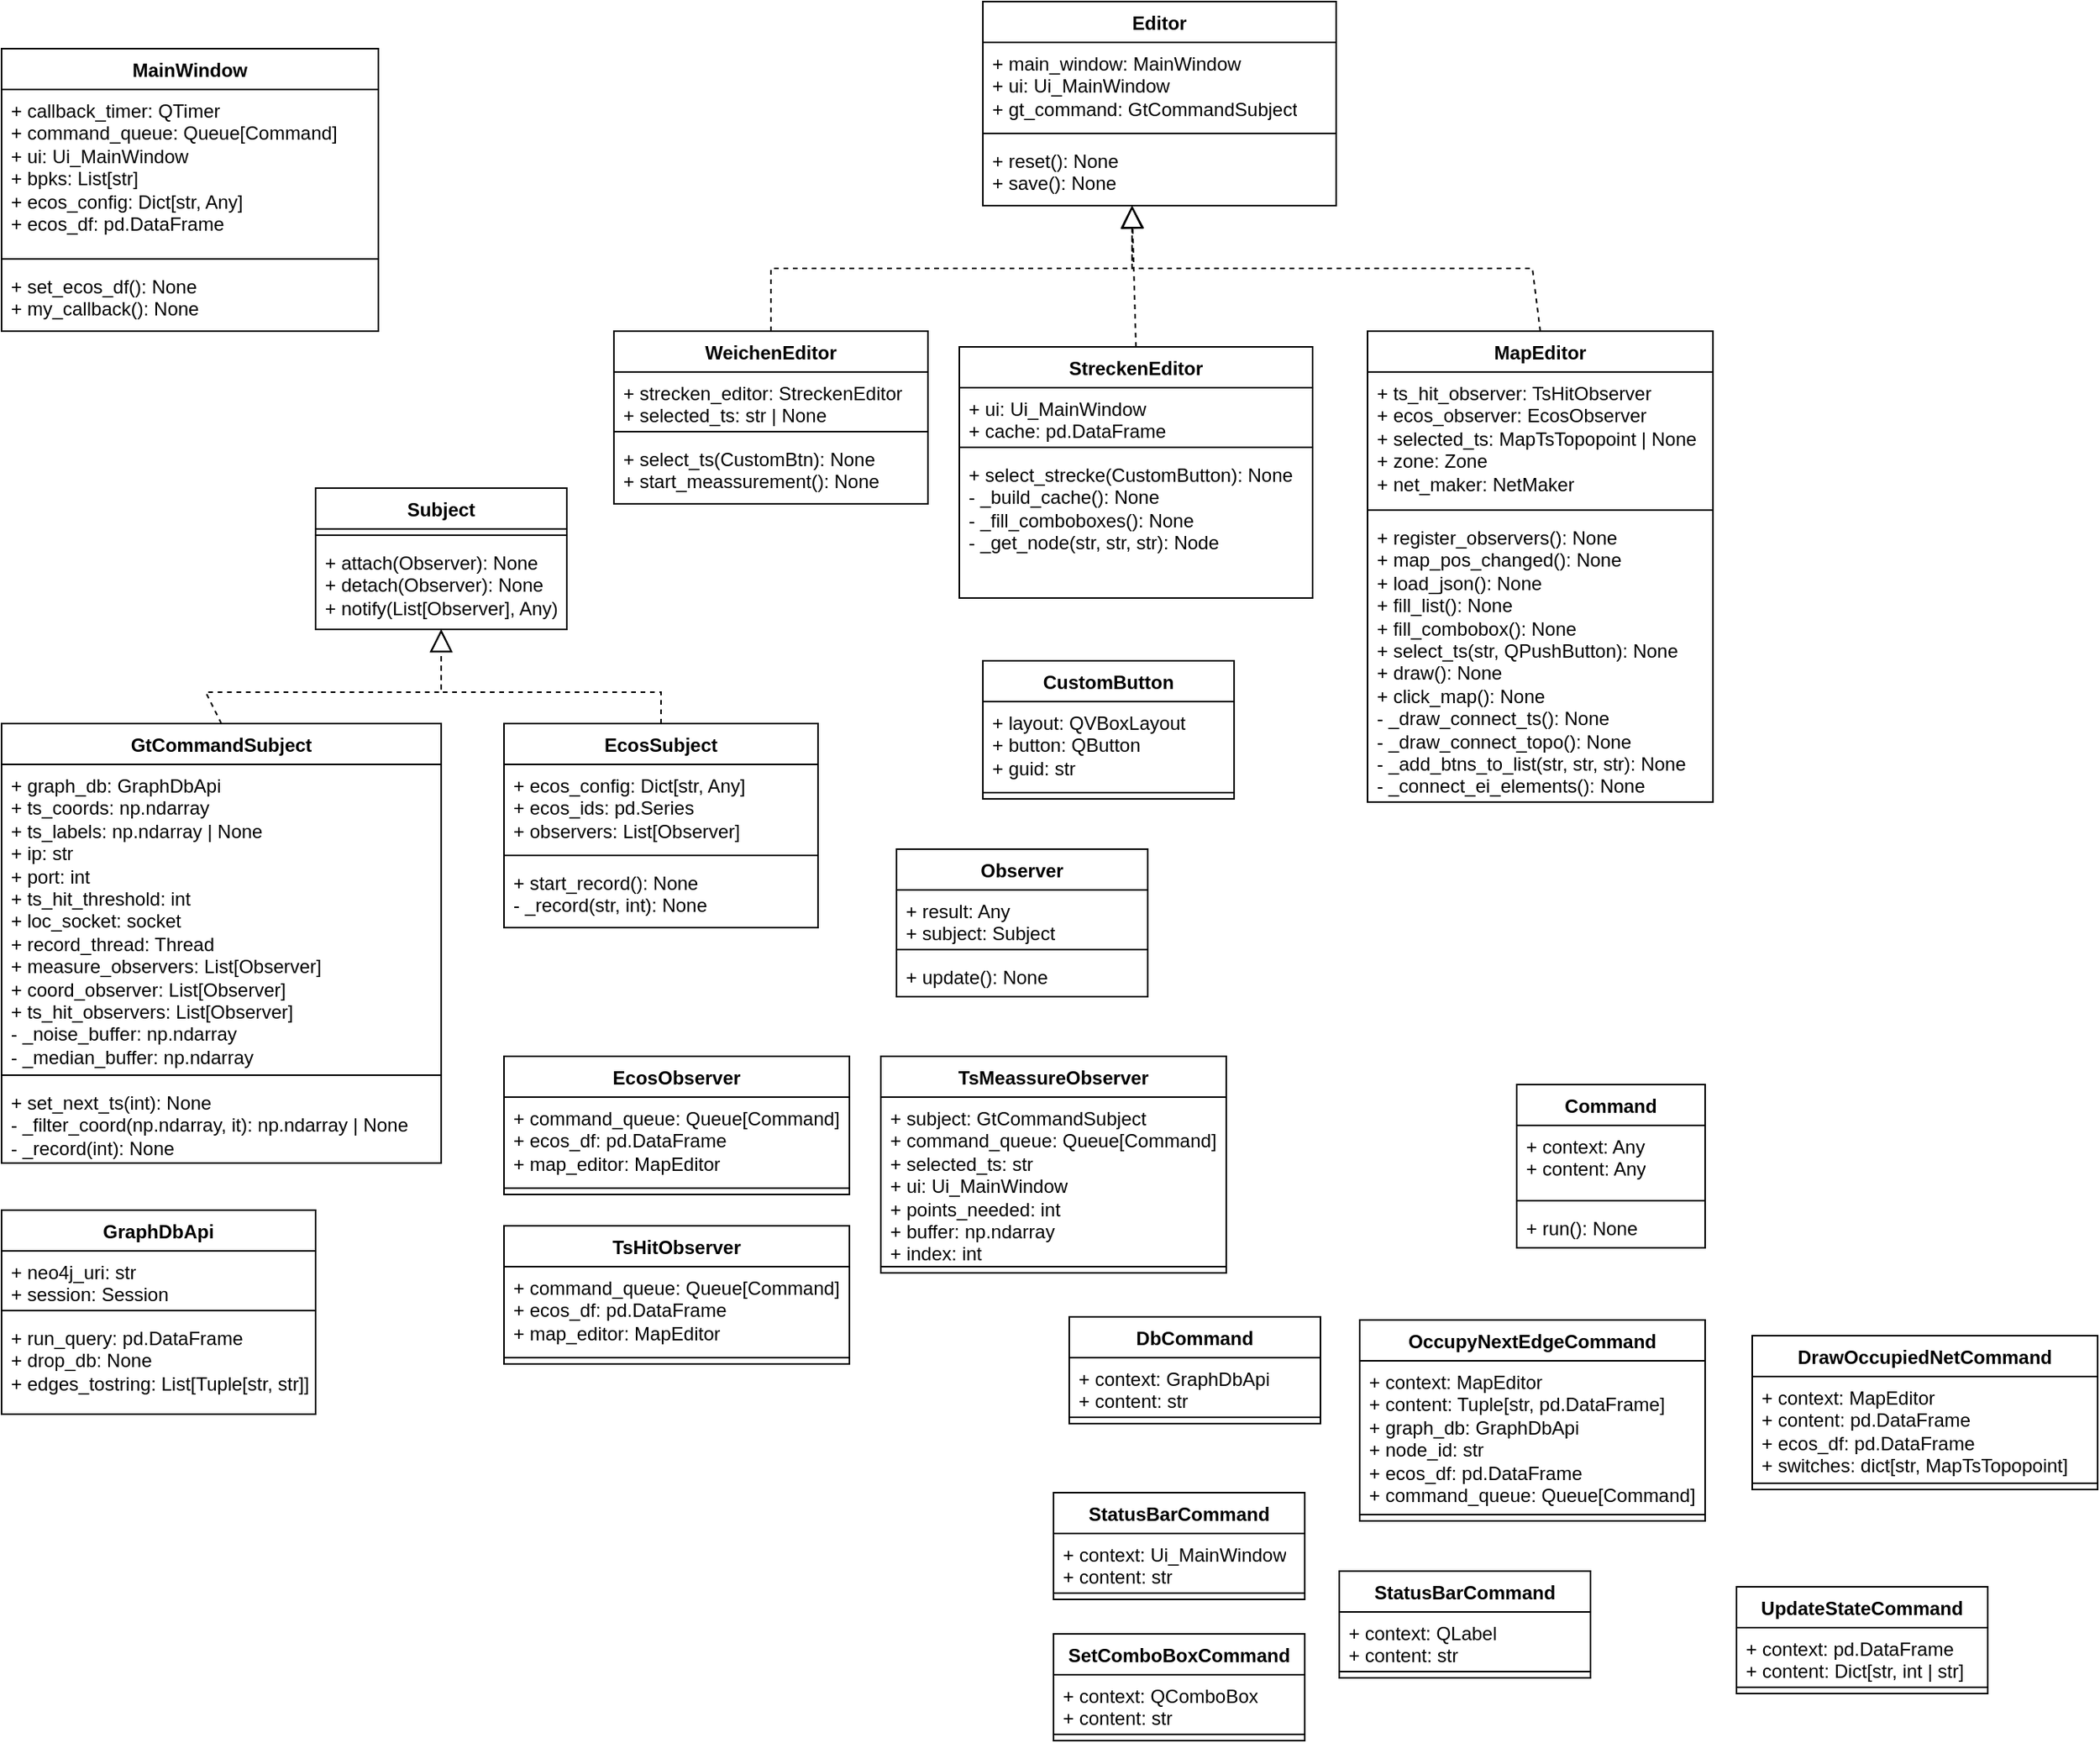 <mxfile version="22.1.21" type="github">
  <diagram id="C5RBs43oDa-KdzZeNtuy" name="Page-1">
    <mxGraphModel dx="1418" dy="743" grid="1" gridSize="10" guides="1" tooltips="1" connect="1" arrows="1" fold="1" page="1" pageScale="1" pageWidth="827" pageHeight="1169" math="0" shadow="0">
      <root>
        <mxCell id="WIyWlLk6GJQsqaUBKTNV-0" />
        <mxCell id="WIyWlLk6GJQsqaUBKTNV-1" parent="WIyWlLk6GJQsqaUBKTNV-0" />
        <mxCell id="AQtNqByRrbC6djsVxBHW-5" value="GraphDbApi" style="swimlane;fontStyle=1;align=center;verticalAlign=top;childLayout=stackLayout;horizontal=1;startSize=26;horizontalStack=0;resizeParent=1;resizeParentMax=0;resizeLast=0;collapsible=1;marginBottom=0;whiteSpace=wrap;html=1;" parent="WIyWlLk6GJQsqaUBKTNV-1" vertex="1">
          <mxGeometry x="30" y="780" width="200" height="130" as="geometry" />
        </mxCell>
        <mxCell id="AQtNqByRrbC6djsVxBHW-6" value="+ neo4j_uri: str&lt;br&gt;+ session: Session" style="text;strokeColor=none;fillColor=none;align=left;verticalAlign=top;spacingLeft=4;spacingRight=4;overflow=hidden;rotatable=0;points=[[0,0.5],[1,0.5]];portConstraint=eastwest;whiteSpace=wrap;html=1;" parent="AQtNqByRrbC6djsVxBHW-5" vertex="1">
          <mxGeometry y="26" width="200" height="34" as="geometry" />
        </mxCell>
        <mxCell id="AQtNqByRrbC6djsVxBHW-7" value="" style="line;strokeWidth=1;fillColor=none;align=left;verticalAlign=middle;spacingTop=-1;spacingLeft=3;spacingRight=3;rotatable=0;labelPosition=right;points=[];portConstraint=eastwest;strokeColor=inherit;" parent="AQtNqByRrbC6djsVxBHW-5" vertex="1">
          <mxGeometry y="60" width="200" height="8" as="geometry" />
        </mxCell>
        <mxCell id="AQtNqByRrbC6djsVxBHW-8" value="+ run_query: pd.DataFrame&lt;br&gt;+ drop_db: None&lt;br&gt;+ edges_tostring: List[Tuple[str, str]]" style="text;strokeColor=none;fillColor=none;align=left;verticalAlign=top;spacingLeft=4;spacingRight=4;overflow=hidden;rotatable=0;points=[[0,0.5],[1,0.5]];portConstraint=eastwest;whiteSpace=wrap;html=1;" parent="AQtNqByRrbC6djsVxBHW-5" vertex="1">
          <mxGeometry y="68" width="200" height="62" as="geometry" />
        </mxCell>
        <mxCell id="AQtNqByRrbC6djsVxBHW-9" value="MainWindow" style="swimlane;fontStyle=1;align=center;verticalAlign=top;childLayout=stackLayout;horizontal=1;startSize=26;horizontalStack=0;resizeParent=1;resizeParentMax=0;resizeLast=0;collapsible=1;marginBottom=0;whiteSpace=wrap;html=1;" parent="WIyWlLk6GJQsqaUBKTNV-1" vertex="1">
          <mxGeometry x="30" y="40" width="240" height="180" as="geometry" />
        </mxCell>
        <mxCell id="AQtNqByRrbC6djsVxBHW-10" value="+ callback_timer: QTimer&lt;br&gt;+ command_queue: Queue[Command]&lt;br&gt;+ ui: Ui_MainWindow&lt;br&gt;+ bpks: List[str]&lt;br&gt;+ ecos_config: Dict[str, Any]&lt;br&gt;+ ecos_df: pd.DataFrame" style="text;strokeColor=none;fillColor=none;align=left;verticalAlign=top;spacingLeft=4;spacingRight=4;overflow=hidden;rotatable=0;points=[[0,0.5],[1,0.5]];portConstraint=eastwest;whiteSpace=wrap;html=1;" parent="AQtNqByRrbC6djsVxBHW-9" vertex="1">
          <mxGeometry y="26" width="240" height="104" as="geometry" />
        </mxCell>
        <mxCell id="AQtNqByRrbC6djsVxBHW-11" value="" style="line;strokeWidth=1;fillColor=none;align=left;verticalAlign=middle;spacingTop=-1;spacingLeft=3;spacingRight=3;rotatable=0;labelPosition=right;points=[];portConstraint=eastwest;strokeColor=inherit;" parent="AQtNqByRrbC6djsVxBHW-9" vertex="1">
          <mxGeometry y="130" width="240" height="8" as="geometry" />
        </mxCell>
        <mxCell id="AQtNqByRrbC6djsVxBHW-12" value="+ set_ecos_df(): None&lt;br&gt;+ my_callback(): None" style="text;strokeColor=none;fillColor=none;align=left;verticalAlign=top;spacingLeft=4;spacingRight=4;overflow=hidden;rotatable=0;points=[[0,0.5],[1,0.5]];portConstraint=eastwest;whiteSpace=wrap;html=1;" parent="AQtNqByRrbC6djsVxBHW-9" vertex="1">
          <mxGeometry y="138" width="240" height="42" as="geometry" />
        </mxCell>
        <mxCell id="AQtNqByRrbC6djsVxBHW-13" value="Command" style="swimlane;fontStyle=1;align=center;verticalAlign=top;childLayout=stackLayout;horizontal=1;startSize=26;horizontalStack=0;resizeParent=1;resizeParentMax=0;resizeLast=0;collapsible=1;marginBottom=0;whiteSpace=wrap;html=1;" parent="WIyWlLk6GJQsqaUBKTNV-1" vertex="1">
          <mxGeometry x="995" y="700" width="120" height="104" as="geometry" />
        </mxCell>
        <mxCell id="AQtNqByRrbC6djsVxBHW-14" value="+ context: Any&lt;br&gt;+ content: Any" style="text;strokeColor=none;fillColor=none;align=left;verticalAlign=top;spacingLeft=4;spacingRight=4;overflow=hidden;rotatable=0;points=[[0,0.5],[1,0.5]];portConstraint=eastwest;whiteSpace=wrap;html=1;" parent="AQtNqByRrbC6djsVxBHW-13" vertex="1">
          <mxGeometry y="26" width="120" height="44" as="geometry" />
        </mxCell>
        <mxCell id="AQtNqByRrbC6djsVxBHW-15" value="" style="line;strokeWidth=1;fillColor=none;align=left;verticalAlign=middle;spacingTop=-1;spacingLeft=3;spacingRight=3;rotatable=0;labelPosition=right;points=[];portConstraint=eastwest;strokeColor=inherit;" parent="AQtNqByRrbC6djsVxBHW-13" vertex="1">
          <mxGeometry y="70" width="120" height="8" as="geometry" />
        </mxCell>
        <mxCell id="AQtNqByRrbC6djsVxBHW-16" value="+ run(): None" style="text;strokeColor=none;fillColor=none;align=left;verticalAlign=top;spacingLeft=4;spacingRight=4;overflow=hidden;rotatable=0;points=[[0,0.5],[1,0.5]];portConstraint=eastwest;whiteSpace=wrap;html=1;" parent="AQtNqByRrbC6djsVxBHW-13" vertex="1">
          <mxGeometry y="78" width="120" height="26" as="geometry" />
        </mxCell>
        <mxCell id="AQtNqByRrbC6djsVxBHW-17" value="GtCommandSubject" style="swimlane;fontStyle=1;align=center;verticalAlign=top;childLayout=stackLayout;horizontal=1;startSize=26;horizontalStack=0;resizeParent=1;resizeParentMax=0;resizeLast=0;collapsible=1;marginBottom=0;whiteSpace=wrap;html=1;" parent="WIyWlLk6GJQsqaUBKTNV-1" vertex="1">
          <mxGeometry x="30" y="470" width="280" height="280" as="geometry" />
        </mxCell>
        <mxCell id="AQtNqByRrbC6djsVxBHW-18" value="+ graph_db: GraphDbApi&lt;br&gt;+ ts_coords: np.ndarray&lt;br&gt;+ ts_labels: np.ndarray | None&lt;br&gt;+ ip: str&lt;br&gt;+ port: int&lt;br&gt;+ ts_hit_threshold: int&lt;br&gt;+ loc_socket: socket&lt;br&gt;+ record_thread: Thread&lt;br&gt;+ measure_observers: List[Observer]&lt;br&gt;+ coord_observer: List[Observer]&lt;br&gt;+ ts_hit_observers: List[Observer]&lt;br&gt;- _noise_buffer: np.ndarray&lt;br&gt;- _median_buffer: np.ndarray" style="text;strokeColor=none;fillColor=none;align=left;verticalAlign=top;spacingLeft=4;spacingRight=4;overflow=hidden;rotatable=0;points=[[0,0.5],[1,0.5]];portConstraint=eastwest;whiteSpace=wrap;html=1;" parent="AQtNqByRrbC6djsVxBHW-17" vertex="1">
          <mxGeometry y="26" width="280" height="194" as="geometry" />
        </mxCell>
        <mxCell id="AQtNqByRrbC6djsVxBHW-19" value="" style="line;strokeWidth=1;fillColor=none;align=left;verticalAlign=middle;spacingTop=-1;spacingLeft=3;spacingRight=3;rotatable=0;labelPosition=right;points=[];portConstraint=eastwest;strokeColor=inherit;" parent="AQtNqByRrbC6djsVxBHW-17" vertex="1">
          <mxGeometry y="220" width="280" height="8" as="geometry" />
        </mxCell>
        <mxCell id="AQtNqByRrbC6djsVxBHW-20" value="+ set_next_ts(int): None&lt;br&gt;- _filter_coord(np.ndarray, it): np.ndarray | None&lt;br&gt;- _record(int): None" style="text;strokeColor=none;fillColor=none;align=left;verticalAlign=top;spacingLeft=4;spacingRight=4;overflow=hidden;rotatable=0;points=[[0,0.5],[1,0.5]];portConstraint=eastwest;whiteSpace=wrap;html=1;" parent="AQtNqByRrbC6djsVxBHW-17" vertex="1">
          <mxGeometry y="228" width="280" height="52" as="geometry" />
        </mxCell>
        <mxCell id="AQtNqByRrbC6djsVxBHW-21" value="EcosSubject" style="swimlane;fontStyle=1;align=center;verticalAlign=top;childLayout=stackLayout;horizontal=1;startSize=26;horizontalStack=0;resizeParent=1;resizeParentMax=0;resizeLast=0;collapsible=1;marginBottom=0;whiteSpace=wrap;html=1;" parent="WIyWlLk6GJQsqaUBKTNV-1" vertex="1">
          <mxGeometry x="350" y="470" width="200" height="130" as="geometry" />
        </mxCell>
        <mxCell id="AQtNqByRrbC6djsVxBHW-22" value="+ ecos_config: Dict[str, Any]&lt;br&gt;+ ecos_ids: pd.Series&lt;br&gt;+ observers: List[Observer]" style="text;strokeColor=none;fillColor=none;align=left;verticalAlign=top;spacingLeft=4;spacingRight=4;overflow=hidden;rotatable=0;points=[[0,0.5],[1,0.5]];portConstraint=eastwest;whiteSpace=wrap;html=1;" parent="AQtNqByRrbC6djsVxBHW-21" vertex="1">
          <mxGeometry y="26" width="200" height="54" as="geometry" />
        </mxCell>
        <mxCell id="AQtNqByRrbC6djsVxBHW-23" value="" style="line;strokeWidth=1;fillColor=none;align=left;verticalAlign=middle;spacingTop=-1;spacingLeft=3;spacingRight=3;rotatable=0;labelPosition=right;points=[];portConstraint=eastwest;strokeColor=inherit;" parent="AQtNqByRrbC6djsVxBHW-21" vertex="1">
          <mxGeometry y="80" width="200" height="8" as="geometry" />
        </mxCell>
        <mxCell id="AQtNqByRrbC6djsVxBHW-24" value="+ start_record(): None&lt;br&gt;- _record(str, int): None" style="text;strokeColor=none;fillColor=none;align=left;verticalAlign=top;spacingLeft=4;spacingRight=4;overflow=hidden;rotatable=0;points=[[0,0.5],[1,0.5]];portConstraint=eastwest;whiteSpace=wrap;html=1;" parent="AQtNqByRrbC6djsVxBHW-21" vertex="1">
          <mxGeometry y="88" width="200" height="42" as="geometry" />
        </mxCell>
        <mxCell id="AQtNqByRrbC6djsVxBHW-25" value="WeichenEditor" style="swimlane;fontStyle=1;align=center;verticalAlign=top;childLayout=stackLayout;horizontal=1;startSize=26;horizontalStack=0;resizeParent=1;resizeParentMax=0;resizeLast=0;collapsible=1;marginBottom=0;whiteSpace=wrap;html=1;" parent="WIyWlLk6GJQsqaUBKTNV-1" vertex="1">
          <mxGeometry x="420" y="220" width="200" height="110" as="geometry" />
        </mxCell>
        <mxCell id="AQtNqByRrbC6djsVxBHW-26" value="+ strecken_editor: StreckenEditor&lt;br&gt;+ selected_ts: str | None" style="text;strokeColor=none;fillColor=none;align=left;verticalAlign=top;spacingLeft=4;spacingRight=4;overflow=hidden;rotatable=0;points=[[0,0.5],[1,0.5]];portConstraint=eastwest;whiteSpace=wrap;html=1;" parent="AQtNqByRrbC6djsVxBHW-25" vertex="1">
          <mxGeometry y="26" width="200" height="34" as="geometry" />
        </mxCell>
        <mxCell id="AQtNqByRrbC6djsVxBHW-27" value="" style="line;strokeWidth=1;fillColor=none;align=left;verticalAlign=middle;spacingTop=-1;spacingLeft=3;spacingRight=3;rotatable=0;labelPosition=right;points=[];portConstraint=eastwest;strokeColor=inherit;" parent="AQtNqByRrbC6djsVxBHW-25" vertex="1">
          <mxGeometry y="60" width="200" height="8" as="geometry" />
        </mxCell>
        <mxCell id="AQtNqByRrbC6djsVxBHW-28" value="+ select_ts(CustomBtn): None&lt;br&gt;+ start_meassurement(): None" style="text;strokeColor=none;fillColor=none;align=left;verticalAlign=top;spacingLeft=4;spacingRight=4;overflow=hidden;rotatable=0;points=[[0,0.5],[1,0.5]];portConstraint=eastwest;whiteSpace=wrap;html=1;" parent="AQtNqByRrbC6djsVxBHW-25" vertex="1">
          <mxGeometry y="68" width="200" height="42" as="geometry" />
        </mxCell>
        <mxCell id="AQtNqByRrbC6djsVxBHW-29" value="MapEditor" style="swimlane;fontStyle=1;align=center;verticalAlign=top;childLayout=stackLayout;horizontal=1;startSize=26;horizontalStack=0;resizeParent=1;resizeParentMax=0;resizeLast=0;collapsible=1;marginBottom=0;whiteSpace=wrap;html=1;" parent="WIyWlLk6GJQsqaUBKTNV-1" vertex="1">
          <mxGeometry x="900" y="220" width="220" height="300" as="geometry" />
        </mxCell>
        <mxCell id="AQtNqByRrbC6djsVxBHW-30" value="+ ts_hit_observer: TsHitObserver&lt;br&gt;+ ecos_observer: EcosObserver&lt;br&gt;+ selected_ts: MapTsTopopoint | None&lt;br&gt;+ zone: Zone&lt;br&gt;+ net_maker: NetMaker" style="text;strokeColor=none;fillColor=none;align=left;verticalAlign=top;spacingLeft=4;spacingRight=4;overflow=hidden;rotatable=0;points=[[0,0.5],[1,0.5]];portConstraint=eastwest;whiteSpace=wrap;html=1;" parent="AQtNqByRrbC6djsVxBHW-29" vertex="1">
          <mxGeometry y="26" width="220" height="84" as="geometry" />
        </mxCell>
        <mxCell id="AQtNqByRrbC6djsVxBHW-31" value="" style="line;strokeWidth=1;fillColor=none;align=left;verticalAlign=middle;spacingTop=-1;spacingLeft=3;spacingRight=3;rotatable=0;labelPosition=right;points=[];portConstraint=eastwest;strokeColor=inherit;" parent="AQtNqByRrbC6djsVxBHW-29" vertex="1">
          <mxGeometry y="110" width="220" height="8" as="geometry" />
        </mxCell>
        <mxCell id="AQtNqByRrbC6djsVxBHW-32" value="+ register_observers(): None&lt;br&gt;+ map_pos_changed(): None&lt;br&gt;+ load_json(): None&lt;br&gt;+ fill_list(): None&lt;br&gt;+ fill_combobox(): None&lt;br&gt;+ select_ts(str, QPushButton): None&lt;br&gt;+ draw(): None&lt;br&gt;+ click_map(): None&lt;br&gt;- _draw_connect_ts(): None&lt;br&gt;- _draw_connect_topo(): None&lt;br&gt;- _add_btns_to_list(str, str, str): None&lt;br&gt;- _connect_ei_elements(): None" style="text;strokeColor=none;fillColor=none;align=left;verticalAlign=top;spacingLeft=4;spacingRight=4;overflow=hidden;rotatable=0;points=[[0,0.5],[1,0.5]];portConstraint=eastwest;whiteSpace=wrap;html=1;" parent="AQtNqByRrbC6djsVxBHW-29" vertex="1">
          <mxGeometry y="118" width="220" height="182" as="geometry" />
        </mxCell>
        <mxCell id="AQtNqByRrbC6djsVxBHW-33" value="StreckenEditor" style="swimlane;fontStyle=1;align=center;verticalAlign=top;childLayout=stackLayout;horizontal=1;startSize=26;horizontalStack=0;resizeParent=1;resizeParentMax=0;resizeLast=0;collapsible=1;marginBottom=0;whiteSpace=wrap;html=1;" parent="WIyWlLk6GJQsqaUBKTNV-1" vertex="1">
          <mxGeometry x="640" y="230" width="225" height="160" as="geometry" />
        </mxCell>
        <mxCell id="AQtNqByRrbC6djsVxBHW-34" value="+ ui: Ui_MainWindow&lt;br&gt;+ cache: pd.DataFrame" style="text;strokeColor=none;fillColor=none;align=left;verticalAlign=top;spacingLeft=4;spacingRight=4;overflow=hidden;rotatable=0;points=[[0,0.5],[1,0.5]];portConstraint=eastwest;whiteSpace=wrap;html=1;" parent="AQtNqByRrbC6djsVxBHW-33" vertex="1">
          <mxGeometry y="26" width="225" height="34" as="geometry" />
        </mxCell>
        <mxCell id="AQtNqByRrbC6djsVxBHW-35" value="" style="line;strokeWidth=1;fillColor=none;align=left;verticalAlign=middle;spacingTop=-1;spacingLeft=3;spacingRight=3;rotatable=0;labelPosition=right;points=[];portConstraint=eastwest;strokeColor=inherit;" parent="AQtNqByRrbC6djsVxBHW-33" vertex="1">
          <mxGeometry y="60" width="225" height="8" as="geometry" />
        </mxCell>
        <mxCell id="AQtNqByRrbC6djsVxBHW-36" value="+ select_strecke(CustomButton): None&lt;br&gt;- _build_cache(): None&lt;br&gt;- _fill_comboboxes(): None&lt;br&gt;- _get_node(str, str, str): Node" style="text;strokeColor=none;fillColor=none;align=left;verticalAlign=top;spacingLeft=4;spacingRight=4;overflow=hidden;rotatable=0;points=[[0,0.5],[1,0.5]];portConstraint=eastwest;whiteSpace=wrap;html=1;" parent="AQtNqByRrbC6djsVxBHW-33" vertex="1">
          <mxGeometry y="68" width="225" height="92" as="geometry" />
        </mxCell>
        <mxCell id="AQtNqByRrbC6djsVxBHW-37" value="Subject" style="swimlane;fontStyle=1;align=center;verticalAlign=top;childLayout=stackLayout;horizontal=1;startSize=26;horizontalStack=0;resizeParent=1;resizeParentMax=0;resizeLast=0;collapsible=1;marginBottom=0;whiteSpace=wrap;html=1;" parent="WIyWlLk6GJQsqaUBKTNV-1" vertex="1">
          <mxGeometry x="230" y="320" width="160" height="90" as="geometry" />
        </mxCell>
        <mxCell id="AQtNqByRrbC6djsVxBHW-39" value="" style="line;strokeWidth=1;fillColor=none;align=left;verticalAlign=middle;spacingTop=-1;spacingLeft=3;spacingRight=3;rotatable=0;labelPosition=right;points=[];portConstraint=eastwest;strokeColor=inherit;" parent="AQtNqByRrbC6djsVxBHW-37" vertex="1">
          <mxGeometry y="26" width="160" height="8" as="geometry" />
        </mxCell>
        <mxCell id="AQtNqByRrbC6djsVxBHW-40" value="+ attach(Observer): None&lt;br&gt;+ detach(Observer): None&lt;br&gt;+ notify(List[Observer], Any)" style="text;strokeColor=none;fillColor=none;align=left;verticalAlign=top;spacingLeft=4;spacingRight=4;overflow=hidden;rotatable=0;points=[[0,0.5],[1,0.5]];portConstraint=eastwest;whiteSpace=wrap;html=1;" parent="AQtNqByRrbC6djsVxBHW-37" vertex="1">
          <mxGeometry y="34" width="160" height="56" as="geometry" />
        </mxCell>
        <mxCell id="AQtNqByRrbC6djsVxBHW-41" value="Observer" style="swimlane;fontStyle=1;align=center;verticalAlign=top;childLayout=stackLayout;horizontal=1;startSize=26;horizontalStack=0;resizeParent=1;resizeParentMax=0;resizeLast=0;collapsible=1;marginBottom=0;whiteSpace=wrap;html=1;" parent="WIyWlLk6GJQsqaUBKTNV-1" vertex="1">
          <mxGeometry x="600" y="550" width="160" height="94" as="geometry" />
        </mxCell>
        <mxCell id="AQtNqByRrbC6djsVxBHW-42" value="+ result: Any&lt;br&gt;+ subject: Subject" style="text;strokeColor=none;fillColor=none;align=left;verticalAlign=top;spacingLeft=4;spacingRight=4;overflow=hidden;rotatable=0;points=[[0,0.5],[1,0.5]];portConstraint=eastwest;whiteSpace=wrap;html=1;" parent="AQtNqByRrbC6djsVxBHW-41" vertex="1">
          <mxGeometry y="26" width="160" height="34" as="geometry" />
        </mxCell>
        <mxCell id="AQtNqByRrbC6djsVxBHW-43" value="" style="line;strokeWidth=1;fillColor=none;align=left;verticalAlign=middle;spacingTop=-1;spacingLeft=3;spacingRight=3;rotatable=0;labelPosition=right;points=[];portConstraint=eastwest;strokeColor=inherit;" parent="AQtNqByRrbC6djsVxBHW-41" vertex="1">
          <mxGeometry y="60" width="160" height="8" as="geometry" />
        </mxCell>
        <mxCell id="AQtNqByRrbC6djsVxBHW-44" value="+ update(): None" style="text;strokeColor=none;fillColor=none;align=left;verticalAlign=top;spacingLeft=4;spacingRight=4;overflow=hidden;rotatable=0;points=[[0,0.5],[1,0.5]];portConstraint=eastwest;whiteSpace=wrap;html=1;" parent="AQtNqByRrbC6djsVxBHW-41" vertex="1">
          <mxGeometry y="68" width="160" height="26" as="geometry" />
        </mxCell>
        <mxCell id="AQtNqByRrbC6djsVxBHW-45" value="" style="endArrow=block;dashed=1;endFill=0;endSize=12;html=1;rounded=0;exitX=0.5;exitY=0;exitDx=0;exitDy=0;" parent="WIyWlLk6GJQsqaUBKTNV-1" source="AQtNqByRrbC6djsVxBHW-17" edge="1">
          <mxGeometry width="160" relative="1" as="geometry">
            <mxPoint x="130" y="450" as="sourcePoint" />
            <mxPoint x="310" y="410" as="targetPoint" />
            <Array as="points">
              <mxPoint x="160" y="450" />
              <mxPoint x="310" y="450" />
            </Array>
          </mxGeometry>
        </mxCell>
        <mxCell id="AQtNqByRrbC6djsVxBHW-46" value="" style="endArrow=block;dashed=1;endFill=0;endSize=12;html=1;rounded=0;exitX=0.5;exitY=0;exitDx=0;exitDy=0;" parent="WIyWlLk6GJQsqaUBKTNV-1" source="AQtNqByRrbC6djsVxBHW-21" edge="1">
          <mxGeometry width="160" relative="1" as="geometry">
            <mxPoint x="170" y="480" as="sourcePoint" />
            <mxPoint x="310" y="410" as="targetPoint" />
            <Array as="points">
              <mxPoint x="450" y="450" />
              <mxPoint x="310" y="450" />
            </Array>
          </mxGeometry>
        </mxCell>
        <mxCell id="AQtNqByRrbC6djsVxBHW-47" value="Editor" style="swimlane;fontStyle=1;align=center;verticalAlign=top;childLayout=stackLayout;horizontal=1;startSize=26;horizontalStack=0;resizeParent=1;resizeParentMax=0;resizeLast=0;collapsible=1;marginBottom=0;whiteSpace=wrap;html=1;" parent="WIyWlLk6GJQsqaUBKTNV-1" vertex="1">
          <mxGeometry x="655" y="10" width="225" height="130" as="geometry" />
        </mxCell>
        <mxCell id="AQtNqByRrbC6djsVxBHW-48" value="+ main_window: MainWindow&lt;br&gt;+ ui: Ui_MainWindow&lt;br&gt;+ gt_command: GtCommandSubject" style="text;strokeColor=none;fillColor=none;align=left;verticalAlign=top;spacingLeft=4;spacingRight=4;overflow=hidden;rotatable=0;points=[[0,0.5],[1,0.5]];portConstraint=eastwest;whiteSpace=wrap;html=1;" parent="AQtNqByRrbC6djsVxBHW-47" vertex="1">
          <mxGeometry y="26" width="225" height="54" as="geometry" />
        </mxCell>
        <mxCell id="AQtNqByRrbC6djsVxBHW-49" value="" style="line;strokeWidth=1;fillColor=none;align=left;verticalAlign=middle;spacingTop=-1;spacingLeft=3;spacingRight=3;rotatable=0;labelPosition=right;points=[];portConstraint=eastwest;strokeColor=inherit;" parent="AQtNqByRrbC6djsVxBHW-47" vertex="1">
          <mxGeometry y="80" width="225" height="8" as="geometry" />
        </mxCell>
        <mxCell id="AQtNqByRrbC6djsVxBHW-50" value="+ reset(): None&lt;br&gt;+ save(): None" style="text;strokeColor=none;fillColor=none;align=left;verticalAlign=top;spacingLeft=4;spacingRight=4;overflow=hidden;rotatable=0;points=[[0,0.5],[1,0.5]];portConstraint=eastwest;whiteSpace=wrap;html=1;" parent="AQtNqByRrbC6djsVxBHW-47" vertex="1">
          <mxGeometry y="88" width="225" height="42" as="geometry" />
        </mxCell>
        <mxCell id="AQtNqByRrbC6djsVxBHW-51" value="" style="endArrow=block;dashed=1;endFill=0;endSize=12;html=1;rounded=0;exitX=0.5;exitY=0;exitDx=0;exitDy=0;" parent="WIyWlLk6GJQsqaUBKTNV-1" source="AQtNqByRrbC6djsVxBHW-25" edge="1">
          <mxGeometry width="160" relative="1" as="geometry">
            <mxPoint x="560" y="200" as="sourcePoint" />
            <mxPoint x="750" y="140" as="targetPoint" />
            <Array as="points">
              <mxPoint x="520" y="180" />
              <mxPoint x="750" y="180" />
            </Array>
          </mxGeometry>
        </mxCell>
        <mxCell id="AQtNqByRrbC6djsVxBHW-52" value="" style="endArrow=block;dashed=1;endFill=0;endSize=12;html=1;rounded=0;exitX=0.5;exitY=0;exitDx=0;exitDy=0;" parent="WIyWlLk6GJQsqaUBKTNV-1" source="AQtNqByRrbC6djsVxBHW-33" edge="1">
          <mxGeometry width="160" relative="1" as="geometry">
            <mxPoint x="820" y="180" as="sourcePoint" />
            <mxPoint x="750" y="140" as="targetPoint" />
          </mxGeometry>
        </mxCell>
        <mxCell id="AQtNqByRrbC6djsVxBHW-53" value="" style="endArrow=block;dashed=1;endFill=0;endSize=12;html=1;rounded=0;exitX=0.5;exitY=0;exitDx=0;exitDy=0;" parent="WIyWlLk6GJQsqaUBKTNV-1" source="AQtNqByRrbC6djsVxBHW-29" edge="1">
          <mxGeometry width="160" relative="1" as="geometry">
            <mxPoint x="990" y="200" as="sourcePoint" />
            <mxPoint x="750" y="140" as="targetPoint" />
            <Array as="points">
              <mxPoint x="1005" y="180" />
              <mxPoint x="750" y="180" />
            </Array>
          </mxGeometry>
        </mxCell>
        <mxCell id="1g-inLHHgEO3LOKFMF7n-0" value="DbCommand" style="swimlane;fontStyle=1;align=center;verticalAlign=top;childLayout=stackLayout;horizontal=1;startSize=26;horizontalStack=0;resizeParent=1;resizeParentMax=0;resizeLast=0;collapsible=1;marginBottom=0;whiteSpace=wrap;html=1;" vertex="1" parent="WIyWlLk6GJQsqaUBKTNV-1">
          <mxGeometry x="710" y="848" width="160" height="68" as="geometry" />
        </mxCell>
        <mxCell id="1g-inLHHgEO3LOKFMF7n-1" value="+ context: GraphDbApi&lt;br&gt;+ content: str" style="text;strokeColor=none;fillColor=none;align=left;verticalAlign=top;spacingLeft=4;spacingRight=4;overflow=hidden;rotatable=0;points=[[0,0.5],[1,0.5]];portConstraint=eastwest;whiteSpace=wrap;html=1;" vertex="1" parent="1g-inLHHgEO3LOKFMF7n-0">
          <mxGeometry y="26" width="160" height="34" as="geometry" />
        </mxCell>
        <mxCell id="1g-inLHHgEO3LOKFMF7n-2" value="" style="line;strokeWidth=1;fillColor=none;align=left;verticalAlign=middle;spacingTop=-1;spacingLeft=3;spacingRight=3;rotatable=0;labelPosition=right;points=[];portConstraint=eastwest;strokeColor=inherit;" vertex="1" parent="1g-inLHHgEO3LOKFMF7n-0">
          <mxGeometry y="60" width="160" height="8" as="geometry" />
        </mxCell>
        <mxCell id="1g-inLHHgEO3LOKFMF7n-4" value="OccupyNextEdgeCommand" style="swimlane;fontStyle=1;align=center;verticalAlign=top;childLayout=stackLayout;horizontal=1;startSize=26;horizontalStack=0;resizeParent=1;resizeParentMax=0;resizeLast=0;collapsible=1;marginBottom=0;whiteSpace=wrap;html=1;" vertex="1" parent="WIyWlLk6GJQsqaUBKTNV-1">
          <mxGeometry x="895" y="850" width="220" height="128" as="geometry" />
        </mxCell>
        <mxCell id="1g-inLHHgEO3LOKFMF7n-5" value="+ context: MapEditor&lt;br&gt;+ content: Tuple[str, pd.DataFrame]&lt;br&gt;+ graph_db: GraphDbApi&lt;br&gt;+ node_id: str&lt;br&gt;+ ecos_df: pd.DataFrame&lt;br&gt;+ command_queue: Queue[Command]" style="text;strokeColor=none;fillColor=none;align=left;verticalAlign=top;spacingLeft=4;spacingRight=4;overflow=hidden;rotatable=0;points=[[0,0.5],[1,0.5]];portConstraint=eastwest;whiteSpace=wrap;html=1;" vertex="1" parent="1g-inLHHgEO3LOKFMF7n-4">
          <mxGeometry y="26" width="220" height="94" as="geometry" />
        </mxCell>
        <mxCell id="1g-inLHHgEO3LOKFMF7n-6" value="" style="line;strokeWidth=1;fillColor=none;align=left;verticalAlign=middle;spacingTop=-1;spacingLeft=3;spacingRight=3;rotatable=0;labelPosition=right;points=[];portConstraint=eastwest;strokeColor=inherit;" vertex="1" parent="1g-inLHHgEO3LOKFMF7n-4">
          <mxGeometry y="120" width="220" height="8" as="geometry" />
        </mxCell>
        <mxCell id="1g-inLHHgEO3LOKFMF7n-7" value="StatusBarCommand" style="swimlane;fontStyle=1;align=center;verticalAlign=top;childLayout=stackLayout;horizontal=1;startSize=26;horizontalStack=0;resizeParent=1;resizeParentMax=0;resizeLast=0;collapsible=1;marginBottom=0;whiteSpace=wrap;html=1;" vertex="1" parent="WIyWlLk6GJQsqaUBKTNV-1">
          <mxGeometry x="700" y="960" width="160" height="68" as="geometry" />
        </mxCell>
        <mxCell id="1g-inLHHgEO3LOKFMF7n-8" value="+ context: Ui_MainWindow&lt;br&gt;+ content: str" style="text;strokeColor=none;fillColor=none;align=left;verticalAlign=top;spacingLeft=4;spacingRight=4;overflow=hidden;rotatable=0;points=[[0,0.5],[1,0.5]];portConstraint=eastwest;whiteSpace=wrap;html=1;" vertex="1" parent="1g-inLHHgEO3LOKFMF7n-7">
          <mxGeometry y="26" width="160" height="34" as="geometry" />
        </mxCell>
        <mxCell id="1g-inLHHgEO3LOKFMF7n-9" value="" style="line;strokeWidth=1;fillColor=none;align=left;verticalAlign=middle;spacingTop=-1;spacingLeft=3;spacingRight=3;rotatable=0;labelPosition=right;points=[];portConstraint=eastwest;strokeColor=inherit;" vertex="1" parent="1g-inLHHgEO3LOKFMF7n-7">
          <mxGeometry y="60" width="160" height="8" as="geometry" />
        </mxCell>
        <mxCell id="1g-inLHHgEO3LOKFMF7n-10" value="StatusBarCommand" style="swimlane;fontStyle=1;align=center;verticalAlign=top;childLayout=stackLayout;horizontal=1;startSize=26;horizontalStack=0;resizeParent=1;resizeParentMax=0;resizeLast=0;collapsible=1;marginBottom=0;whiteSpace=wrap;html=1;" vertex="1" parent="WIyWlLk6GJQsqaUBKTNV-1">
          <mxGeometry x="882" y="1010" width="160" height="68" as="geometry" />
        </mxCell>
        <mxCell id="1g-inLHHgEO3LOKFMF7n-11" value="+ context: QLabel&lt;br&gt;+ content: str" style="text;strokeColor=none;fillColor=none;align=left;verticalAlign=top;spacingLeft=4;spacingRight=4;overflow=hidden;rotatable=0;points=[[0,0.5],[1,0.5]];portConstraint=eastwest;whiteSpace=wrap;html=1;" vertex="1" parent="1g-inLHHgEO3LOKFMF7n-10">
          <mxGeometry y="26" width="160" height="34" as="geometry" />
        </mxCell>
        <mxCell id="1g-inLHHgEO3LOKFMF7n-12" value="" style="line;strokeWidth=1;fillColor=none;align=left;verticalAlign=middle;spacingTop=-1;spacingLeft=3;spacingRight=3;rotatable=0;labelPosition=right;points=[];portConstraint=eastwest;strokeColor=inherit;" vertex="1" parent="1g-inLHHgEO3LOKFMF7n-10">
          <mxGeometry y="60" width="160" height="8" as="geometry" />
        </mxCell>
        <mxCell id="1g-inLHHgEO3LOKFMF7n-13" value="SetComboBoxCommand" style="swimlane;fontStyle=1;align=center;verticalAlign=top;childLayout=stackLayout;horizontal=1;startSize=26;horizontalStack=0;resizeParent=1;resizeParentMax=0;resizeLast=0;collapsible=1;marginBottom=0;whiteSpace=wrap;html=1;" vertex="1" parent="WIyWlLk6GJQsqaUBKTNV-1">
          <mxGeometry x="700" y="1050" width="160" height="68" as="geometry" />
        </mxCell>
        <mxCell id="1g-inLHHgEO3LOKFMF7n-14" value="+ context: QComboBox&lt;br&gt;+ content: str" style="text;strokeColor=none;fillColor=none;align=left;verticalAlign=top;spacingLeft=4;spacingRight=4;overflow=hidden;rotatable=0;points=[[0,0.5],[1,0.5]];portConstraint=eastwest;whiteSpace=wrap;html=1;" vertex="1" parent="1g-inLHHgEO3LOKFMF7n-13">
          <mxGeometry y="26" width="160" height="34" as="geometry" />
        </mxCell>
        <mxCell id="1g-inLHHgEO3LOKFMF7n-15" value="" style="line;strokeWidth=1;fillColor=none;align=left;verticalAlign=middle;spacingTop=-1;spacingLeft=3;spacingRight=3;rotatable=0;labelPosition=right;points=[];portConstraint=eastwest;strokeColor=inherit;" vertex="1" parent="1g-inLHHgEO3LOKFMF7n-13">
          <mxGeometry y="60" width="160" height="8" as="geometry" />
        </mxCell>
        <mxCell id="1g-inLHHgEO3LOKFMF7n-16" value="DrawOccupiedNetCommand" style="swimlane;fontStyle=1;align=center;verticalAlign=top;childLayout=stackLayout;horizontal=1;startSize=26;horizontalStack=0;resizeParent=1;resizeParentMax=0;resizeLast=0;collapsible=1;marginBottom=0;whiteSpace=wrap;html=1;" vertex="1" parent="WIyWlLk6GJQsqaUBKTNV-1">
          <mxGeometry x="1145" y="860" width="220" height="98" as="geometry" />
        </mxCell>
        <mxCell id="1g-inLHHgEO3LOKFMF7n-17" value="+ context: MapEditor&lt;br&gt;+ content: pd.DataFrame&lt;br&gt;+ ecos_df: pd.DataFrame&lt;br&gt;+ switches: dict[str, MapTsTopopoint]" style="text;strokeColor=none;fillColor=none;align=left;verticalAlign=top;spacingLeft=4;spacingRight=4;overflow=hidden;rotatable=0;points=[[0,0.5],[1,0.5]];portConstraint=eastwest;whiteSpace=wrap;html=1;" vertex="1" parent="1g-inLHHgEO3LOKFMF7n-16">
          <mxGeometry y="26" width="220" height="64" as="geometry" />
        </mxCell>
        <mxCell id="1g-inLHHgEO3LOKFMF7n-18" value="" style="line;strokeWidth=1;fillColor=none;align=left;verticalAlign=middle;spacingTop=-1;spacingLeft=3;spacingRight=3;rotatable=0;labelPosition=right;points=[];portConstraint=eastwest;strokeColor=inherit;" vertex="1" parent="1g-inLHHgEO3LOKFMF7n-16">
          <mxGeometry y="90" width="220" height="8" as="geometry" />
        </mxCell>
        <mxCell id="1g-inLHHgEO3LOKFMF7n-19" value="UpdateStateCommand" style="swimlane;fontStyle=1;align=center;verticalAlign=top;childLayout=stackLayout;horizontal=1;startSize=26;horizontalStack=0;resizeParent=1;resizeParentMax=0;resizeLast=0;collapsible=1;marginBottom=0;whiteSpace=wrap;html=1;" vertex="1" parent="WIyWlLk6GJQsqaUBKTNV-1">
          <mxGeometry x="1135" y="1020" width="160" height="68" as="geometry" />
        </mxCell>
        <mxCell id="1g-inLHHgEO3LOKFMF7n-20" value="+ context: pd.DataFrame&lt;br&gt;+ content: Dict[str, int | str]" style="text;strokeColor=none;fillColor=none;align=left;verticalAlign=top;spacingLeft=4;spacingRight=4;overflow=hidden;rotatable=0;points=[[0,0.5],[1,0.5]];portConstraint=eastwest;whiteSpace=wrap;html=1;" vertex="1" parent="1g-inLHHgEO3LOKFMF7n-19">
          <mxGeometry y="26" width="160" height="34" as="geometry" />
        </mxCell>
        <mxCell id="1g-inLHHgEO3LOKFMF7n-21" value="" style="line;strokeWidth=1;fillColor=none;align=left;verticalAlign=middle;spacingTop=-1;spacingLeft=3;spacingRight=3;rotatable=0;labelPosition=right;points=[];portConstraint=eastwest;strokeColor=inherit;" vertex="1" parent="1g-inLHHgEO3LOKFMF7n-19">
          <mxGeometry y="60" width="160" height="8" as="geometry" />
        </mxCell>
        <mxCell id="1g-inLHHgEO3LOKFMF7n-22" value="EcosObserver" style="swimlane;fontStyle=1;align=center;verticalAlign=top;childLayout=stackLayout;horizontal=1;startSize=26;horizontalStack=0;resizeParent=1;resizeParentMax=0;resizeLast=0;collapsible=1;marginBottom=0;whiteSpace=wrap;html=1;" vertex="1" parent="WIyWlLk6GJQsqaUBKTNV-1">
          <mxGeometry x="350" y="682" width="220" height="88" as="geometry" />
        </mxCell>
        <mxCell id="1g-inLHHgEO3LOKFMF7n-23" value="+ command_queue: Queue[Command]&lt;br&gt;+ ecos_df: pd.DataFrame&lt;br&gt;+ map_editor: MapEditor" style="text;strokeColor=none;fillColor=none;align=left;verticalAlign=top;spacingLeft=4;spacingRight=4;overflow=hidden;rotatable=0;points=[[0,0.5],[1,0.5]];portConstraint=eastwest;whiteSpace=wrap;html=1;" vertex="1" parent="1g-inLHHgEO3LOKFMF7n-22">
          <mxGeometry y="26" width="220" height="54" as="geometry" />
        </mxCell>
        <mxCell id="1g-inLHHgEO3LOKFMF7n-24" value="" style="line;strokeWidth=1;fillColor=none;align=left;verticalAlign=middle;spacingTop=-1;spacingLeft=3;spacingRight=3;rotatable=0;labelPosition=right;points=[];portConstraint=eastwest;strokeColor=inherit;" vertex="1" parent="1g-inLHHgEO3LOKFMF7n-22">
          <mxGeometry y="80" width="220" height="8" as="geometry" />
        </mxCell>
        <mxCell id="1g-inLHHgEO3LOKFMF7n-28" value="TsHitObserver" style="swimlane;fontStyle=1;align=center;verticalAlign=top;childLayout=stackLayout;horizontal=1;startSize=26;horizontalStack=0;resizeParent=1;resizeParentMax=0;resizeLast=0;collapsible=1;marginBottom=0;whiteSpace=wrap;html=1;" vertex="1" parent="WIyWlLk6GJQsqaUBKTNV-1">
          <mxGeometry x="350" y="790" width="220" height="88" as="geometry" />
        </mxCell>
        <mxCell id="1g-inLHHgEO3LOKFMF7n-29" value="+ command_queue: Queue[Command]&lt;br&gt;+ ecos_df: pd.DataFrame&lt;br&gt;+ map_editor: MapEditor" style="text;strokeColor=none;fillColor=none;align=left;verticalAlign=top;spacingLeft=4;spacingRight=4;overflow=hidden;rotatable=0;points=[[0,0.5],[1,0.5]];portConstraint=eastwest;whiteSpace=wrap;html=1;" vertex="1" parent="1g-inLHHgEO3LOKFMF7n-28">
          <mxGeometry y="26" width="220" height="54" as="geometry" />
        </mxCell>
        <mxCell id="1g-inLHHgEO3LOKFMF7n-30" value="" style="line;strokeWidth=1;fillColor=none;align=left;verticalAlign=middle;spacingTop=-1;spacingLeft=3;spacingRight=3;rotatable=0;labelPosition=right;points=[];portConstraint=eastwest;strokeColor=inherit;" vertex="1" parent="1g-inLHHgEO3LOKFMF7n-28">
          <mxGeometry y="80" width="220" height="8" as="geometry" />
        </mxCell>
        <mxCell id="1g-inLHHgEO3LOKFMF7n-31" value="TsMeassureObserver" style="swimlane;fontStyle=1;align=center;verticalAlign=top;childLayout=stackLayout;horizontal=1;startSize=26;horizontalStack=0;resizeParent=1;resizeParentMax=0;resizeLast=0;collapsible=1;marginBottom=0;whiteSpace=wrap;html=1;" vertex="1" parent="WIyWlLk6GJQsqaUBKTNV-1">
          <mxGeometry x="590" y="682" width="220" height="138" as="geometry" />
        </mxCell>
        <mxCell id="1g-inLHHgEO3LOKFMF7n-32" value="+ subject: GtCommandSubject&lt;br&gt;+ command_queue: Queue[Command]&lt;br&gt;+ selected_ts: str&lt;br&gt;+ ui: Ui_MainWindow&lt;br&gt;+ points_needed: int&lt;br&gt;+ buffer: np.ndarray&lt;br&gt;+ index: int" style="text;strokeColor=none;fillColor=none;align=left;verticalAlign=top;spacingLeft=4;spacingRight=4;overflow=hidden;rotatable=0;points=[[0,0.5],[1,0.5]];portConstraint=eastwest;whiteSpace=wrap;html=1;" vertex="1" parent="1g-inLHHgEO3LOKFMF7n-31">
          <mxGeometry y="26" width="220" height="104" as="geometry" />
        </mxCell>
        <mxCell id="1g-inLHHgEO3LOKFMF7n-33" value="" style="line;strokeWidth=1;fillColor=none;align=left;verticalAlign=middle;spacingTop=-1;spacingLeft=3;spacingRight=3;rotatable=0;labelPosition=right;points=[];portConstraint=eastwest;strokeColor=inherit;" vertex="1" parent="1g-inLHHgEO3LOKFMF7n-31">
          <mxGeometry y="130" width="220" height="8" as="geometry" />
        </mxCell>
        <mxCell id="1g-inLHHgEO3LOKFMF7n-34" value="CustomButton" style="swimlane;fontStyle=1;align=center;verticalAlign=top;childLayout=stackLayout;horizontal=1;startSize=26;horizontalStack=0;resizeParent=1;resizeParentMax=0;resizeLast=0;collapsible=1;marginBottom=0;whiteSpace=wrap;html=1;" vertex="1" parent="WIyWlLk6GJQsqaUBKTNV-1">
          <mxGeometry x="655" y="430" width="160" height="88" as="geometry" />
        </mxCell>
        <mxCell id="1g-inLHHgEO3LOKFMF7n-35" value="+ layout: QVBoxLayout&lt;br&gt;+ button: QButton&lt;br&gt;+ guid: str" style="text;strokeColor=none;fillColor=none;align=left;verticalAlign=top;spacingLeft=4;spacingRight=4;overflow=hidden;rotatable=0;points=[[0,0.5],[1,0.5]];portConstraint=eastwest;whiteSpace=wrap;html=1;" vertex="1" parent="1g-inLHHgEO3LOKFMF7n-34">
          <mxGeometry y="26" width="160" height="54" as="geometry" />
        </mxCell>
        <mxCell id="1g-inLHHgEO3LOKFMF7n-36" value="" style="line;strokeWidth=1;fillColor=none;align=left;verticalAlign=middle;spacingTop=-1;spacingLeft=3;spacingRight=3;rotatable=0;labelPosition=right;points=[];portConstraint=eastwest;strokeColor=inherit;" vertex="1" parent="1g-inLHHgEO3LOKFMF7n-34">
          <mxGeometry y="80" width="160" height="8" as="geometry" />
        </mxCell>
      </root>
    </mxGraphModel>
  </diagram>
</mxfile>
